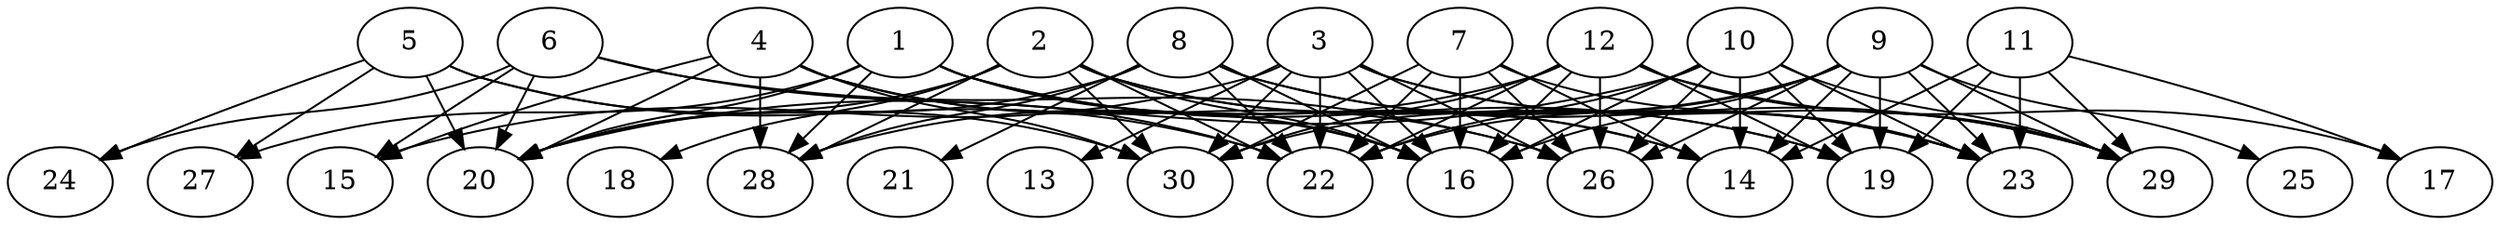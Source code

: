// DAG automatically generated by daggen at Thu Oct  3 14:04:18 2019
// ./daggen --dot -n 30 --ccr 0.5 --fat 0.9 --regular 0.5 --density 0.7 --mindata 5242880 --maxdata 52428800 
digraph G {
  1 [size="15984640", alpha="0.09", expect_size="7992320"] 
  1 -> 14 [size ="7992320"]
  1 -> 16 [size ="7992320"]
  1 -> 19 [size ="7992320"]
  1 -> 20 [size ="7992320"]
  1 -> 27 [size ="7992320"]
  1 -> 28 [size ="7992320"]
  2 [size="89325568", alpha="0.11", expect_size="44662784"] 
  2 -> 14 [size ="44662784"]
  2 -> 16 [size ="44662784"]
  2 -> 18 [size ="44662784"]
  2 -> 19 [size ="44662784"]
  2 -> 20 [size ="44662784"]
  2 -> 22 [size ="44662784"]
  2 -> 28 [size ="44662784"]
  2 -> 30 [size ="44662784"]
  3 [size="36808704", alpha="0.18", expect_size="18404352"] 
  3 -> 13 [size ="18404352"]
  3 -> 15 [size ="18404352"]
  3 -> 16 [size ="18404352"]
  3 -> 22 [size ="18404352"]
  3 -> 23 [size ="18404352"]
  3 -> 26 [size ="18404352"]
  3 -> 29 [size ="18404352"]
  3 -> 30 [size ="18404352"]
  4 [size="72040448", alpha="0.10", expect_size="36020224"] 
  4 -> 15 [size ="36020224"]
  4 -> 16 [size ="36020224"]
  4 -> 20 [size ="36020224"]
  4 -> 26 [size ="36020224"]
  4 -> 28 [size ="36020224"]
  4 -> 30 [size ="36020224"]
  5 [size="62707712", alpha="0.20", expect_size="31353856"] 
  5 -> 20 [size ="31353856"]
  5 -> 22 [size ="31353856"]
  5 -> 24 [size ="31353856"]
  5 -> 27 [size ="31353856"]
  5 -> 30 [size ="31353856"]
  6 [size="33118208", alpha="0.06", expect_size="16559104"] 
  6 -> 15 [size ="16559104"]
  6 -> 20 [size ="16559104"]
  6 -> 22 [size ="16559104"]
  6 -> 24 [size ="16559104"]
  6 -> 26 [size ="16559104"]
  7 [size="49618944", alpha="0.15", expect_size="24809472"] 
  7 -> 14 [size ="24809472"]
  7 -> 16 [size ="24809472"]
  7 -> 22 [size ="24809472"]
  7 -> 23 [size ="24809472"]
  7 -> 26 [size ="24809472"]
  7 -> 30 [size ="24809472"]
  8 [size="93941760", alpha="0.10", expect_size="46970880"] 
  8 -> 16 [size ="46970880"]
  8 -> 20 [size ="46970880"]
  8 -> 21 [size ="46970880"]
  8 -> 22 [size ="46970880"]
  8 -> 23 [size ="46970880"]
  8 -> 28 [size ="46970880"]
  8 -> 29 [size ="46970880"]
  9 [size="93665280", alpha="0.01", expect_size="46832640"] 
  9 -> 14 [size ="46832640"]
  9 -> 16 [size ="46832640"]
  9 -> 19 [size ="46832640"]
  9 -> 22 [size ="46832640"]
  9 -> 23 [size ="46832640"]
  9 -> 25 [size ="46832640"]
  9 -> 26 [size ="46832640"]
  9 -> 29 [size ="46832640"]
  9 -> 30 [size ="46832640"]
  10 [size="74006528", alpha="0.03", expect_size="37003264"] 
  10 -> 14 [size ="37003264"]
  10 -> 16 [size ="37003264"]
  10 -> 19 [size ="37003264"]
  10 -> 20 [size ="37003264"]
  10 -> 22 [size ="37003264"]
  10 -> 23 [size ="37003264"]
  10 -> 26 [size ="37003264"]
  10 -> 29 [size ="37003264"]
  11 [size="51210240", alpha="0.15", expect_size="25605120"] 
  11 -> 14 [size ="25605120"]
  11 -> 17 [size ="25605120"]
  11 -> 19 [size ="25605120"]
  11 -> 23 [size ="25605120"]
  11 -> 29 [size ="25605120"]
  12 [size="92407808", alpha="0.05", expect_size="46203904"] 
  12 -> 16 [size ="46203904"]
  12 -> 17 [size ="46203904"]
  12 -> 19 [size ="46203904"]
  12 -> 22 [size ="46203904"]
  12 -> 26 [size ="46203904"]
  12 -> 28 [size ="46203904"]
  12 -> 29 [size ="46203904"]
  12 -> 30 [size ="46203904"]
  13 [size="47816704", alpha="0.14", expect_size="23908352"] 
  14 [size="37484544", alpha="0.12", expect_size="18742272"] 
  15 [size="84363264", alpha="0.15", expect_size="42181632"] 
  16 [size="83634176", alpha="0.11", expect_size="41817088"] 
  17 [size="16910336", alpha="0.04", expect_size="8455168"] 
  18 [size="86611968", alpha="0.09", expect_size="43305984"] 
  19 [size="37429248", alpha="0.07", expect_size="18714624"] 
  20 [size="40859648", alpha="0.10", expect_size="20429824"] 
  21 [size="55185408", alpha="0.13", expect_size="27592704"] 
  22 [size="31973376", alpha="0.13", expect_size="15986688"] 
  23 [size="54501376", alpha="0.19", expect_size="27250688"] 
  24 [size="27449344", alpha="0.18", expect_size="13724672"] 
  25 [size="81782784", alpha="0.08", expect_size="40891392"] 
  26 [size="58865664", alpha="0.02", expect_size="29432832"] 
  27 [size="16500736", alpha="0.05", expect_size="8250368"] 
  28 [size="37158912", alpha="0.06", expect_size="18579456"] 
  29 [size="79441920", alpha="0.04", expect_size="39720960"] 
  30 [size="19195904", alpha="0.16", expect_size="9597952"] 
}
